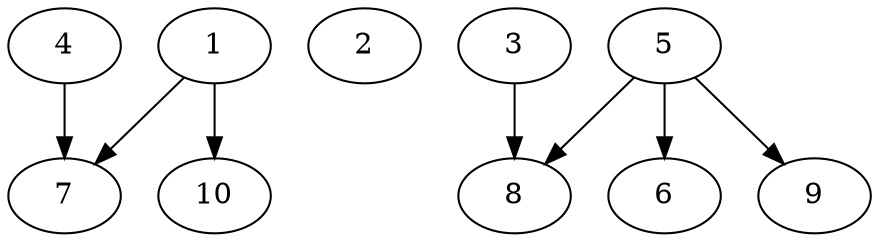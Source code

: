 // DAG automatically generated by daggen at Tue Aug  6 16:21:19 2019
// ./daggen --dot -n 10 --ccr 0.4 --fat 0.7 --regular 0.5 --density 0.6 --mindata 5242880 --maxdata 52428800 
digraph G {
  1 [size="115699200", alpha="0.06", expect_size="46279680"] 
  1 -> 7 [size ="46279680"]
  1 -> 10 [size ="46279680"]
  2 [size="90977280", alpha="0.04", expect_size="36390912"] 
  3 [size="59699200", alpha="0.12", expect_size="23879680"] 
  3 -> 8 [size ="23879680"]
  4 [size="62714880", alpha="0.05", expect_size="25085952"] 
  4 -> 7 [size ="25085952"]
  5 [size="16640000", alpha="0.02", expect_size="6656000"] 
  5 -> 6 [size ="6656000"]
  5 -> 8 [size ="6656000"]
  5 -> 9 [size ="6656000"]
  6 [size="73671680", alpha="0.16", expect_size="29468672"] 
  7 [size="113034240", alpha="0.07", expect_size="45213696"] 
  8 [size="79459840", alpha="0.02", expect_size="31783936"] 
  9 [size="125726720", alpha="0.18", expect_size="50290688"] 
  10 [size="102763520", alpha="0.10", expect_size="41105408"] 
}
